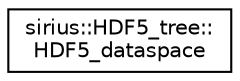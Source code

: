 digraph "Graphical Class Hierarchy"
{
 // INTERACTIVE_SVG=YES
  edge [fontname="Helvetica",fontsize="10",labelfontname="Helvetica",labelfontsize="10"];
  node [fontname="Helvetica",fontsize="10",shape=record];
  rankdir="LR";
  Node1 [label="sirius::HDF5_tree::\lHDF5_dataspace",height=0.2,width=0.4,color="black", fillcolor="white", style="filled",URL="$classsirius_1_1_h_d_f5__tree_1_1_h_d_f5__dataspace.html",tooltip="Auxiliary class to handle HDF5 Dataspace object. "];
}
